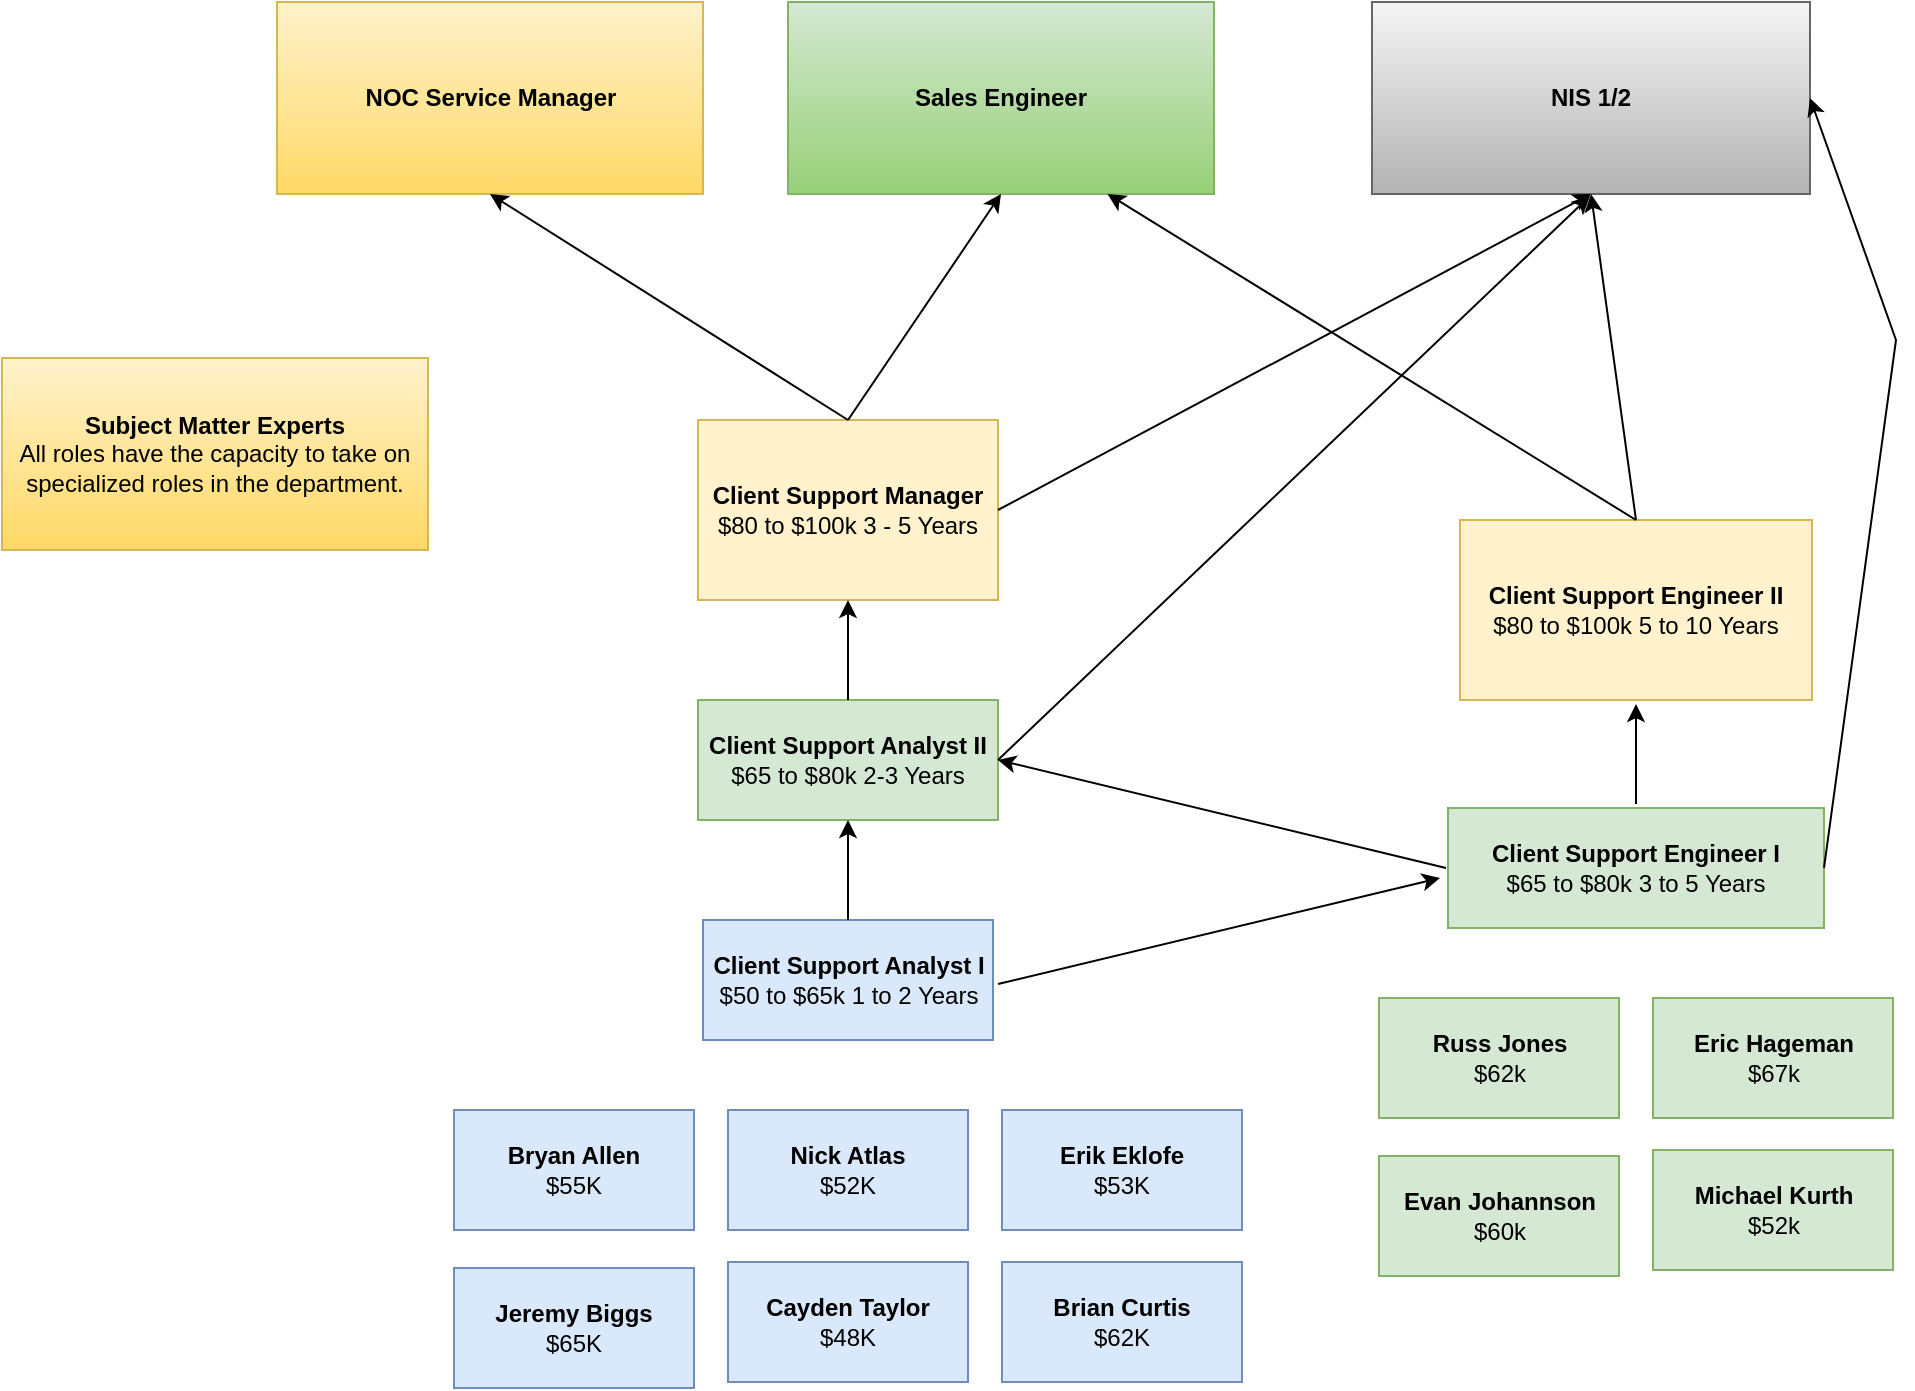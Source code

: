 <mxfile version="21.1.1" type="github">
  <diagram name="Page-1" id="nHynGVs05cNOo1Sq8DJT">
    <mxGraphModel dx="1419" dy="773" grid="0" gridSize="10" guides="1" tooltips="1" connect="1" arrows="1" fold="1" page="1" pageScale="1" pageWidth="2339" pageHeight="3300" background="#FFFFFF" math="0" shadow="0">
      <root>
        <mxCell id="0" />
        <mxCell id="1" parent="0" />
        <mxCell id="GGC33g4rZQRNydO3yV9L-1" value="Client Support Analyst II&lt;br&gt;&lt;span style=&quot;font-weight: normal;&quot;&gt;$65 to $80k 2-3 Years&lt;/span&gt;" style="rounded=0;whiteSpace=wrap;html=1;fillColor=#d5e8d4;strokeColor=#82b366;fontStyle=1" vertex="1" parent="1">
          <mxGeometry x="519" y="1089" width="150" height="60" as="geometry" />
        </mxCell>
        <mxCell id="GGC33g4rZQRNydO3yV9L-2" value="Client Support Analyst I&lt;br&gt;&lt;span style=&quot;font-weight: normal;&quot;&gt;$50 to $65k 1 to 2 Years&lt;/span&gt;" style="rounded=0;whiteSpace=wrap;html=1;fillColor=#dae8fc;strokeColor=#6c8ebf;fontStyle=1" vertex="1" parent="1">
          <mxGeometry x="521.5" y="1199" width="145" height="60" as="geometry" />
        </mxCell>
        <mxCell id="GGC33g4rZQRNydO3yV9L-8" value="" style="endArrow=classic;html=1;rounded=0;" edge="1" parent="1" source="GGC33g4rZQRNydO3yV9L-2">
          <mxGeometry width="50" height="50" relative="1" as="geometry">
            <mxPoint x="934" y="1129" as="sourcePoint" />
            <mxPoint x="594" y="1149" as="targetPoint" />
          </mxGeometry>
        </mxCell>
        <mxCell id="GGC33g4rZQRNydO3yV9L-12" value="Client Support Manager&lt;br&gt;&lt;span style=&quot;font-weight: normal;&quot;&gt;$80 to $100k 3 - 5 Years&lt;/span&gt;" style="rounded=0;whiteSpace=wrap;html=1;fillColor=#fff2cc;strokeColor=#d6b656;fontStyle=1" vertex="1" parent="1">
          <mxGeometry x="519" y="949" width="150" height="90" as="geometry" />
        </mxCell>
        <mxCell id="GGC33g4rZQRNydO3yV9L-13" value="" style="endArrow=classic;html=1;rounded=0;" edge="1" parent="1">
          <mxGeometry width="50" height="50" relative="1" as="geometry">
            <mxPoint x="594" y="1089" as="sourcePoint" />
            <mxPoint x="594" y="1039" as="targetPoint" />
          </mxGeometry>
        </mxCell>
        <mxCell id="GGC33g4rZQRNydO3yV9L-14" value="&lt;b&gt;Russ Jones&lt;br&gt;&lt;/b&gt;$62k" style="rounded=0;whiteSpace=wrap;html=1;fillColor=#d5e8d4;strokeColor=#82b366;" vertex="1" parent="1">
          <mxGeometry x="859.5" y="1238" width="120" height="60" as="geometry" />
        </mxCell>
        <mxCell id="GGC33g4rZQRNydO3yV9L-15" value="&lt;b&gt;Evan Johannson&lt;/b&gt;&lt;br&gt;$60k" style="rounded=0;whiteSpace=wrap;html=1;fillColor=#d5e8d4;strokeColor=#82b366;" vertex="1" parent="1">
          <mxGeometry x="859.5" y="1317" width="120" height="60" as="geometry" />
        </mxCell>
        <mxCell id="GGC33g4rZQRNydO3yV9L-16" value="&lt;b&gt;Eric Hageman&lt;/b&gt;&lt;br&gt;$67k" style="rounded=0;whiteSpace=wrap;html=1;fillColor=#d5e8d4;strokeColor=#82b366;" vertex="1" parent="1">
          <mxGeometry x="996.5" y="1238" width="120" height="60" as="geometry" />
        </mxCell>
        <mxCell id="GGC33g4rZQRNydO3yV9L-17" value="&lt;b&gt;Michael Kurth&lt;br&gt;&lt;/b&gt;$52k" style="rounded=0;whiteSpace=wrap;html=1;fillColor=#d5e8d4;strokeColor=#82b366;" vertex="1" parent="1">
          <mxGeometry x="996.5" y="1314" width="120" height="60" as="geometry" />
        </mxCell>
        <mxCell id="GGC33g4rZQRNydO3yV9L-20" value="Client Support Engineer I&lt;br&gt;&lt;span style=&quot;font-weight: normal;&quot;&gt;$65 to $80k 3 to 5 Years&lt;/span&gt;" style="rounded=0;whiteSpace=wrap;html=1;fillColor=#d5e8d4;strokeColor=#82b366;fontStyle=1" vertex="1" parent="1">
          <mxGeometry x="894" y="1143" width="188" height="60" as="geometry" />
        </mxCell>
        <mxCell id="GGC33g4rZQRNydO3yV9L-21" value="Client Support Engineer II&lt;br&gt;&lt;span style=&quot;font-weight: normal;&quot;&gt;$80 to $100k 5 to 10 Years&lt;/span&gt;" style="rounded=0;whiteSpace=wrap;html=1;fillColor=#fff2cc;strokeColor=#d6b656;fontStyle=1" vertex="1" parent="1">
          <mxGeometry x="900" y="999" width="176" height="90" as="geometry" />
        </mxCell>
        <mxCell id="GGC33g4rZQRNydO3yV9L-22" value="" style="endArrow=classic;html=1;rounded=0;" edge="1" parent="1">
          <mxGeometry width="50" height="50" relative="1" as="geometry">
            <mxPoint x="988" y="1141" as="sourcePoint" />
            <mxPoint x="988" y="1091" as="targetPoint" />
          </mxGeometry>
        </mxCell>
        <mxCell id="GGC33g4rZQRNydO3yV9L-23" value="&lt;b&gt;Bryan Allen&lt;br&gt;&lt;/b&gt;$55K" style="rounded=0;whiteSpace=wrap;html=1;fillColor=#dae8fc;strokeColor=#6c8ebf;" vertex="1" parent="1">
          <mxGeometry x="397" y="1294" width="120" height="60" as="geometry" />
        </mxCell>
        <mxCell id="GGC33g4rZQRNydO3yV9L-24" value="&lt;b&gt;Jeremy Biggs&lt;/b&gt;&lt;br&gt;$65K" style="rounded=0;whiteSpace=wrap;html=1;fillColor=#dae8fc;strokeColor=#6c8ebf;" vertex="1" parent="1">
          <mxGeometry x="397" y="1373" width="120" height="60" as="geometry" />
        </mxCell>
        <mxCell id="GGC33g4rZQRNydO3yV9L-25" value="&lt;b&gt;Nick Atlas&lt;br&gt;&lt;/b&gt;$52K" style="rounded=0;whiteSpace=wrap;html=1;fillColor=#dae8fc;strokeColor=#6c8ebf;" vertex="1" parent="1">
          <mxGeometry x="534" y="1294" width="120" height="60" as="geometry" />
        </mxCell>
        <mxCell id="GGC33g4rZQRNydO3yV9L-26" value="&lt;b&gt;Cayden Taylor&lt;/b&gt;&lt;br&gt;$48K" style="rounded=0;whiteSpace=wrap;html=1;fillColor=#dae8fc;strokeColor=#6c8ebf;" vertex="1" parent="1">
          <mxGeometry x="534" y="1370" width="120" height="60" as="geometry" />
        </mxCell>
        <mxCell id="GGC33g4rZQRNydO3yV9L-27" value="&lt;b&gt;Erik Eklofe&lt;br&gt;&lt;/b&gt;$53K" style="rounded=0;whiteSpace=wrap;html=1;fillColor=#dae8fc;strokeColor=#6c8ebf;" vertex="1" parent="1">
          <mxGeometry x="671" y="1294" width="120" height="60" as="geometry" />
        </mxCell>
        <mxCell id="GGC33g4rZQRNydO3yV9L-28" value="&lt;b&gt;Brian Curtis&lt;/b&gt;&lt;br&gt;$62K" style="rounded=0;whiteSpace=wrap;html=1;fillColor=#dae8fc;strokeColor=#6c8ebf;" vertex="1" parent="1">
          <mxGeometry x="671" y="1370" width="120" height="60" as="geometry" />
        </mxCell>
        <mxCell id="GGC33g4rZQRNydO3yV9L-29" value="" style="endArrow=classic;html=1;rounded=0;" edge="1" parent="1">
          <mxGeometry width="50" height="50" relative="1" as="geometry">
            <mxPoint x="669" y="1231" as="sourcePoint" />
            <mxPoint x="890" y="1178" as="targetPoint" />
          </mxGeometry>
        </mxCell>
        <mxCell id="GGC33g4rZQRNydO3yV9L-30" value="" style="endArrow=classic;html=1;rounded=0;entryX=1;entryY=0.5;entryDx=0;entryDy=0;" edge="1" parent="1" target="GGC33g4rZQRNydO3yV9L-1">
          <mxGeometry width="50" height="50" relative="1" as="geometry">
            <mxPoint x="893" y="1173" as="sourcePoint" />
            <mxPoint x="575" y="1031" as="targetPoint" />
          </mxGeometry>
        </mxCell>
        <mxCell id="GGC33g4rZQRNydO3yV9L-31" value="NOC Service Manager&lt;br&gt;" style="rounded=0;whiteSpace=wrap;html=1;fillColor=#fff2cc;strokeColor=#d6b656;gradientColor=#ffd966;fontStyle=1" vertex="1" parent="1">
          <mxGeometry x="308.5" y="740" width="213" height="96" as="geometry" />
        </mxCell>
        <mxCell id="GGC33g4rZQRNydO3yV9L-32" value="" style="endArrow=classic;html=1;rounded=0;entryX=0.5;entryY=1;entryDx=0;entryDy=0;exitX=0.5;exitY=0;exitDx=0;exitDy=0;" edge="1" parent="1" source="GGC33g4rZQRNydO3yV9L-12" target="GGC33g4rZQRNydO3yV9L-31">
          <mxGeometry width="50" height="50" relative="1" as="geometry">
            <mxPoint x="577" y="941" as="sourcePoint" />
            <mxPoint x="984" y="837" as="targetPoint" />
          </mxGeometry>
        </mxCell>
        <mxCell id="GGC33g4rZQRNydO3yV9L-33" value="Sales Engineer" style="rounded=0;whiteSpace=wrap;html=1;fillColor=#d5e8d4;strokeColor=#82b366;gradientColor=#97d077;fontStyle=1" vertex="1" parent="1">
          <mxGeometry x="564" y="740" width="213" height="96" as="geometry" />
        </mxCell>
        <mxCell id="GGC33g4rZQRNydO3yV9L-34" value="" style="endArrow=classic;html=1;rounded=0;entryX=0.5;entryY=1;entryDx=0;entryDy=0;exitX=0.5;exitY=0;exitDx=0;exitDy=0;" edge="1" parent="1" source="GGC33g4rZQRNydO3yV9L-12" target="GGC33g4rZQRNydO3yV9L-33">
          <mxGeometry width="50" height="50" relative="1" as="geometry">
            <mxPoint x="934" y="887" as="sourcePoint" />
            <mxPoint x="984" y="837" as="targetPoint" />
          </mxGeometry>
        </mxCell>
        <mxCell id="GGC33g4rZQRNydO3yV9L-35" value="" style="endArrow=classic;html=1;rounded=0;exitX=0.5;exitY=0;exitDx=0;exitDy=0;entryX=0.75;entryY=1;entryDx=0;entryDy=0;" edge="1" parent="1" source="GGC33g4rZQRNydO3yV9L-21" target="GGC33g4rZQRNydO3yV9L-33">
          <mxGeometry width="50" height="50" relative="1" as="geometry">
            <mxPoint x="934" y="887" as="sourcePoint" />
            <mxPoint x="669" y="837" as="targetPoint" />
          </mxGeometry>
        </mxCell>
        <mxCell id="GGC33g4rZQRNydO3yV9L-38" value="NIS 1/2&lt;br&gt;" style="rounded=0;whiteSpace=wrap;html=1;fillColor=#f5f5f5;strokeColor=#666666;gradientColor=#b3b3b3;fontStyle=1" vertex="1" parent="1">
          <mxGeometry x="856" y="740" width="219" height="96" as="geometry" />
        </mxCell>
        <mxCell id="GGC33g4rZQRNydO3yV9L-40" value="" style="endArrow=classic;html=1;rounded=0;exitX=0.5;exitY=0;exitDx=0;exitDy=0;entryX=0.5;entryY=1;entryDx=0;entryDy=0;" edge="1" parent="1" source="GGC33g4rZQRNydO3yV9L-21" target="GGC33g4rZQRNydO3yV9L-38">
          <mxGeometry width="50" height="50" relative="1" as="geometry">
            <mxPoint x="934" y="908" as="sourcePoint" />
            <mxPoint x="984" y="858" as="targetPoint" />
          </mxGeometry>
        </mxCell>
        <mxCell id="GGC33g4rZQRNydO3yV9L-43" value="" style="endArrow=classic;html=1;rounded=0;exitX=1;exitY=0.5;exitDx=0;exitDy=0;entryX=1;entryY=0.5;entryDx=0;entryDy=0;" edge="1" parent="1" source="GGC33g4rZQRNydO3yV9L-20" target="GGC33g4rZQRNydO3yV9L-38">
          <mxGeometry width="50" height="50" relative="1" as="geometry">
            <mxPoint x="934" y="908" as="sourcePoint" />
            <mxPoint x="1230" y="936" as="targetPoint" />
            <Array as="points">
              <mxPoint x="1118" y="909" />
            </Array>
          </mxGeometry>
        </mxCell>
        <mxCell id="GGC33g4rZQRNydO3yV9L-44" value="" style="endArrow=classic;html=1;rounded=0;exitX=1;exitY=0.5;exitDx=0;exitDy=0;" edge="1" parent="1" source="GGC33g4rZQRNydO3yV9L-1">
          <mxGeometry width="50" height="50" relative="1" as="geometry">
            <mxPoint x="934" y="901" as="sourcePoint" />
            <mxPoint x="965" y="837" as="targetPoint" />
          </mxGeometry>
        </mxCell>
        <mxCell id="GGC33g4rZQRNydO3yV9L-46" value="Subject Matter Experts&lt;br&gt;&lt;span style=&quot;font-weight: normal;&quot;&gt;All roles have the capacity to take on specialized roles in the department.&lt;/span&gt;" style="rounded=0;whiteSpace=wrap;html=1;fillColor=#fff2cc;strokeColor=#d6b656;gradientColor=#ffd966;fontStyle=1" vertex="1" parent="1">
          <mxGeometry x="171" y="918" width="213" height="96" as="geometry" />
        </mxCell>
        <mxCell id="GGC33g4rZQRNydO3yV9L-47" value="" style="endArrow=classic;html=1;rounded=0;exitX=1;exitY=0.5;exitDx=0;exitDy=0;entryX=0.5;entryY=1;entryDx=0;entryDy=0;" edge="1" parent="1" source="GGC33g4rZQRNydO3yV9L-12" target="GGC33g4rZQRNydO3yV9L-38">
          <mxGeometry width="50" height="50" relative="1" as="geometry">
            <mxPoint x="728" y="1121" as="sourcePoint" />
            <mxPoint x="778" y="1071" as="targetPoint" />
          </mxGeometry>
        </mxCell>
      </root>
    </mxGraphModel>
  </diagram>
</mxfile>
